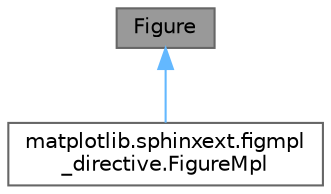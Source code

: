 digraph "Figure"
{
 // LATEX_PDF_SIZE
  bgcolor="transparent";
  edge [fontname=Helvetica,fontsize=10,labelfontname=Helvetica,labelfontsize=10];
  node [fontname=Helvetica,fontsize=10,shape=box,height=0.2,width=0.4];
  Node1 [id="Node000001",label="Figure",height=0.2,width=0.4,color="gray40", fillcolor="grey60", style="filled", fontcolor="black",tooltip=" "];
  Node1 -> Node2 [id="edge1_Node000001_Node000002",dir="back",color="steelblue1",style="solid",tooltip=" "];
  Node2 [id="Node000002",label="matplotlib.sphinxext.figmpl\l_directive.FigureMpl",height=0.2,width=0.4,color="gray40", fillcolor="white", style="filled",URL="$d0/d59/classmatplotlib_1_1sphinxext_1_1figmpl__directive_1_1FigureMpl.html",tooltip=" "];
}
